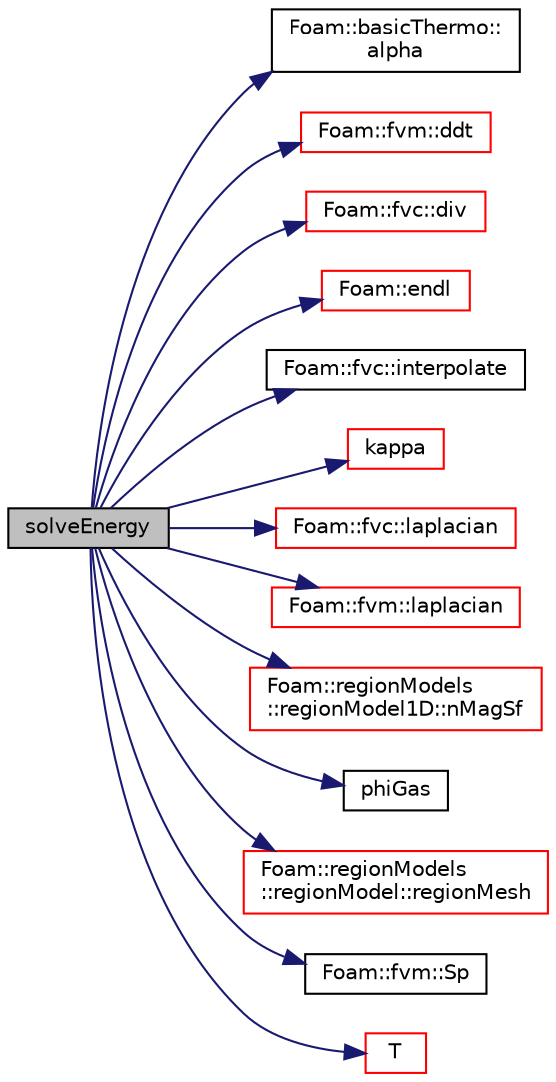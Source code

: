 digraph "solveEnergy"
{
  bgcolor="transparent";
  edge [fontname="Helvetica",fontsize="10",labelfontname="Helvetica",labelfontsize="10"];
  node [fontname="Helvetica",fontsize="10",shape=record];
  rankdir="LR";
  Node1 [label="solveEnergy",height=0.2,width=0.4,color="black", fillcolor="grey75", style="filled", fontcolor="black"];
  Node1 -> Node2 [color="midnightblue",fontsize="10",style="solid",fontname="Helvetica"];
  Node2 [label="Foam::basicThermo::\lalpha",height=0.2,width=0.4,color="black",URL="$a00121.html#aea4f26e40fb4c4022adaf66834647be7",tooltip="Thermal diffusivity for enthalpy of mixture [kg/m/s]. "];
  Node1 -> Node3 [color="midnightblue",fontsize="10",style="solid",fontname="Helvetica"];
  Node3 [label="Foam::fvm::ddt",height=0.2,width=0.4,color="red",URL="$a10973.html#a2d88eca98ab69b84af7ddb96e35f5a44"];
  Node1 -> Node4 [color="midnightblue",fontsize="10",style="solid",fontname="Helvetica"];
  Node4 [label="Foam::fvc::div",height=0.2,width=0.4,color="red",URL="$a10972.html#a585533948ad80abfe589d920c641f251"];
  Node1 -> Node5 [color="midnightblue",fontsize="10",style="solid",fontname="Helvetica"];
  Node5 [label="Foam::endl",height=0.2,width=0.4,color="red",URL="$a10936.html#a2db8fe02a0d3909e9351bb4275b23ce4",tooltip="Add newline and flush stream. "];
  Node1 -> Node6 [color="midnightblue",fontsize="10",style="solid",fontname="Helvetica"];
  Node6 [label="Foam::fvc::interpolate",height=0.2,width=0.4,color="black",URL="$a10972.html#a768cc91e806b7278729a11134de57ecf",tooltip="Interpolate field onto faces using scheme given by Istream. "];
  Node1 -> Node7 [color="midnightblue",fontsize="10",style="solid",fontname="Helvetica"];
  Node7 [label="kappa",height=0.2,width=0.4,color="red",URL="$a02147.html#a2b3635ee75d2bce5309f4d98d6c27650",tooltip="Return the region thermal conductivity [W/m/k]. "];
  Node1 -> Node8 [color="midnightblue",fontsize="10",style="solid",fontname="Helvetica"];
  Node8 [label="Foam::fvc::laplacian",height=0.2,width=0.4,color="red",URL="$a10972.html#ac75bff389d0405149b204b0d7ac214cd"];
  Node1 -> Node9 [color="midnightblue",fontsize="10",style="solid",fontname="Helvetica"];
  Node9 [label="Foam::fvm::laplacian",height=0.2,width=0.4,color="red",URL="$a10973.html#a05679b154654e47e9f1e2fbd2bc0bae0"];
  Node1 -> Node10 [color="midnightblue",fontsize="10",style="solid",fontname="Helvetica"];
  Node10 [label="Foam::regionModels\l::regionModel1D::nMagSf",height=0.2,width=0.4,color="red",URL="$a02195.html#a5206f685e7eaa3d3d268dd831b2cd879",tooltip="Return the face area magnitudes / [m2]. "];
  Node1 -> Node11 [color="midnightblue",fontsize="10",style="solid",fontname="Helvetica"];
  Node11 [label="phiGas",height=0.2,width=0.4,color="black",URL="$a02147.html#a45159df4d28bb08289fb210a8c765559",tooltip="Return the total gas mass flux to primary region [kg/m2/s]. "];
  Node1 -> Node12 [color="midnightblue",fontsize="10",style="solid",fontname="Helvetica"];
  Node12 [label="Foam::regionModels\l::regionModel::regionMesh",height=0.2,width=0.4,color="red",URL="$a02194.html#a0c7874a65eec16e2afa43acd6055b16a",tooltip="Return the region mesh database. "];
  Node1 -> Node13 [color="midnightblue",fontsize="10",style="solid",fontname="Helvetica"];
  Node13 [label="Foam::fvm::Sp",height=0.2,width=0.4,color="black",URL="$a10973.html#a67e0938495ebeac7ad57361957720554"];
  Node1 -> Node14 [color="midnightblue",fontsize="10",style="solid",fontname="Helvetica"];
  Node14 [label="T",height=0.2,width=0.4,color="red",URL="$a02147.html#a76d931731d9042c4ce238ebca5c4997a",tooltip="Return const temperature [K]. "];
}
